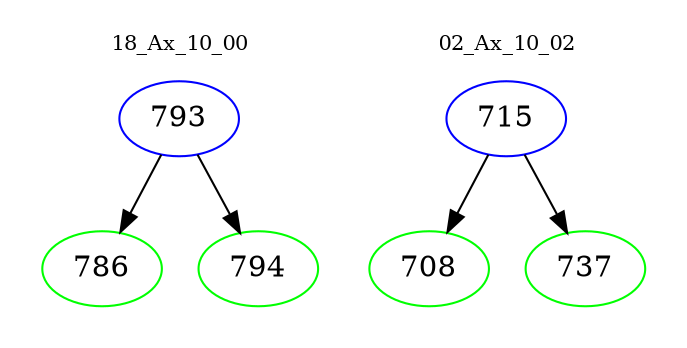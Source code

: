 digraph{
subgraph cluster_0 {
color = white
label = "18_Ax_10_00";
fontsize=10;
T0_793 [label="793", color="blue"]
T0_793 -> T0_786 [color="black"]
T0_786 [label="786", color="green"]
T0_793 -> T0_794 [color="black"]
T0_794 [label="794", color="green"]
}
subgraph cluster_1 {
color = white
label = "02_Ax_10_02";
fontsize=10;
T1_715 [label="715", color="blue"]
T1_715 -> T1_708 [color="black"]
T1_708 [label="708", color="green"]
T1_715 -> T1_737 [color="black"]
T1_737 [label="737", color="green"]
}
}
